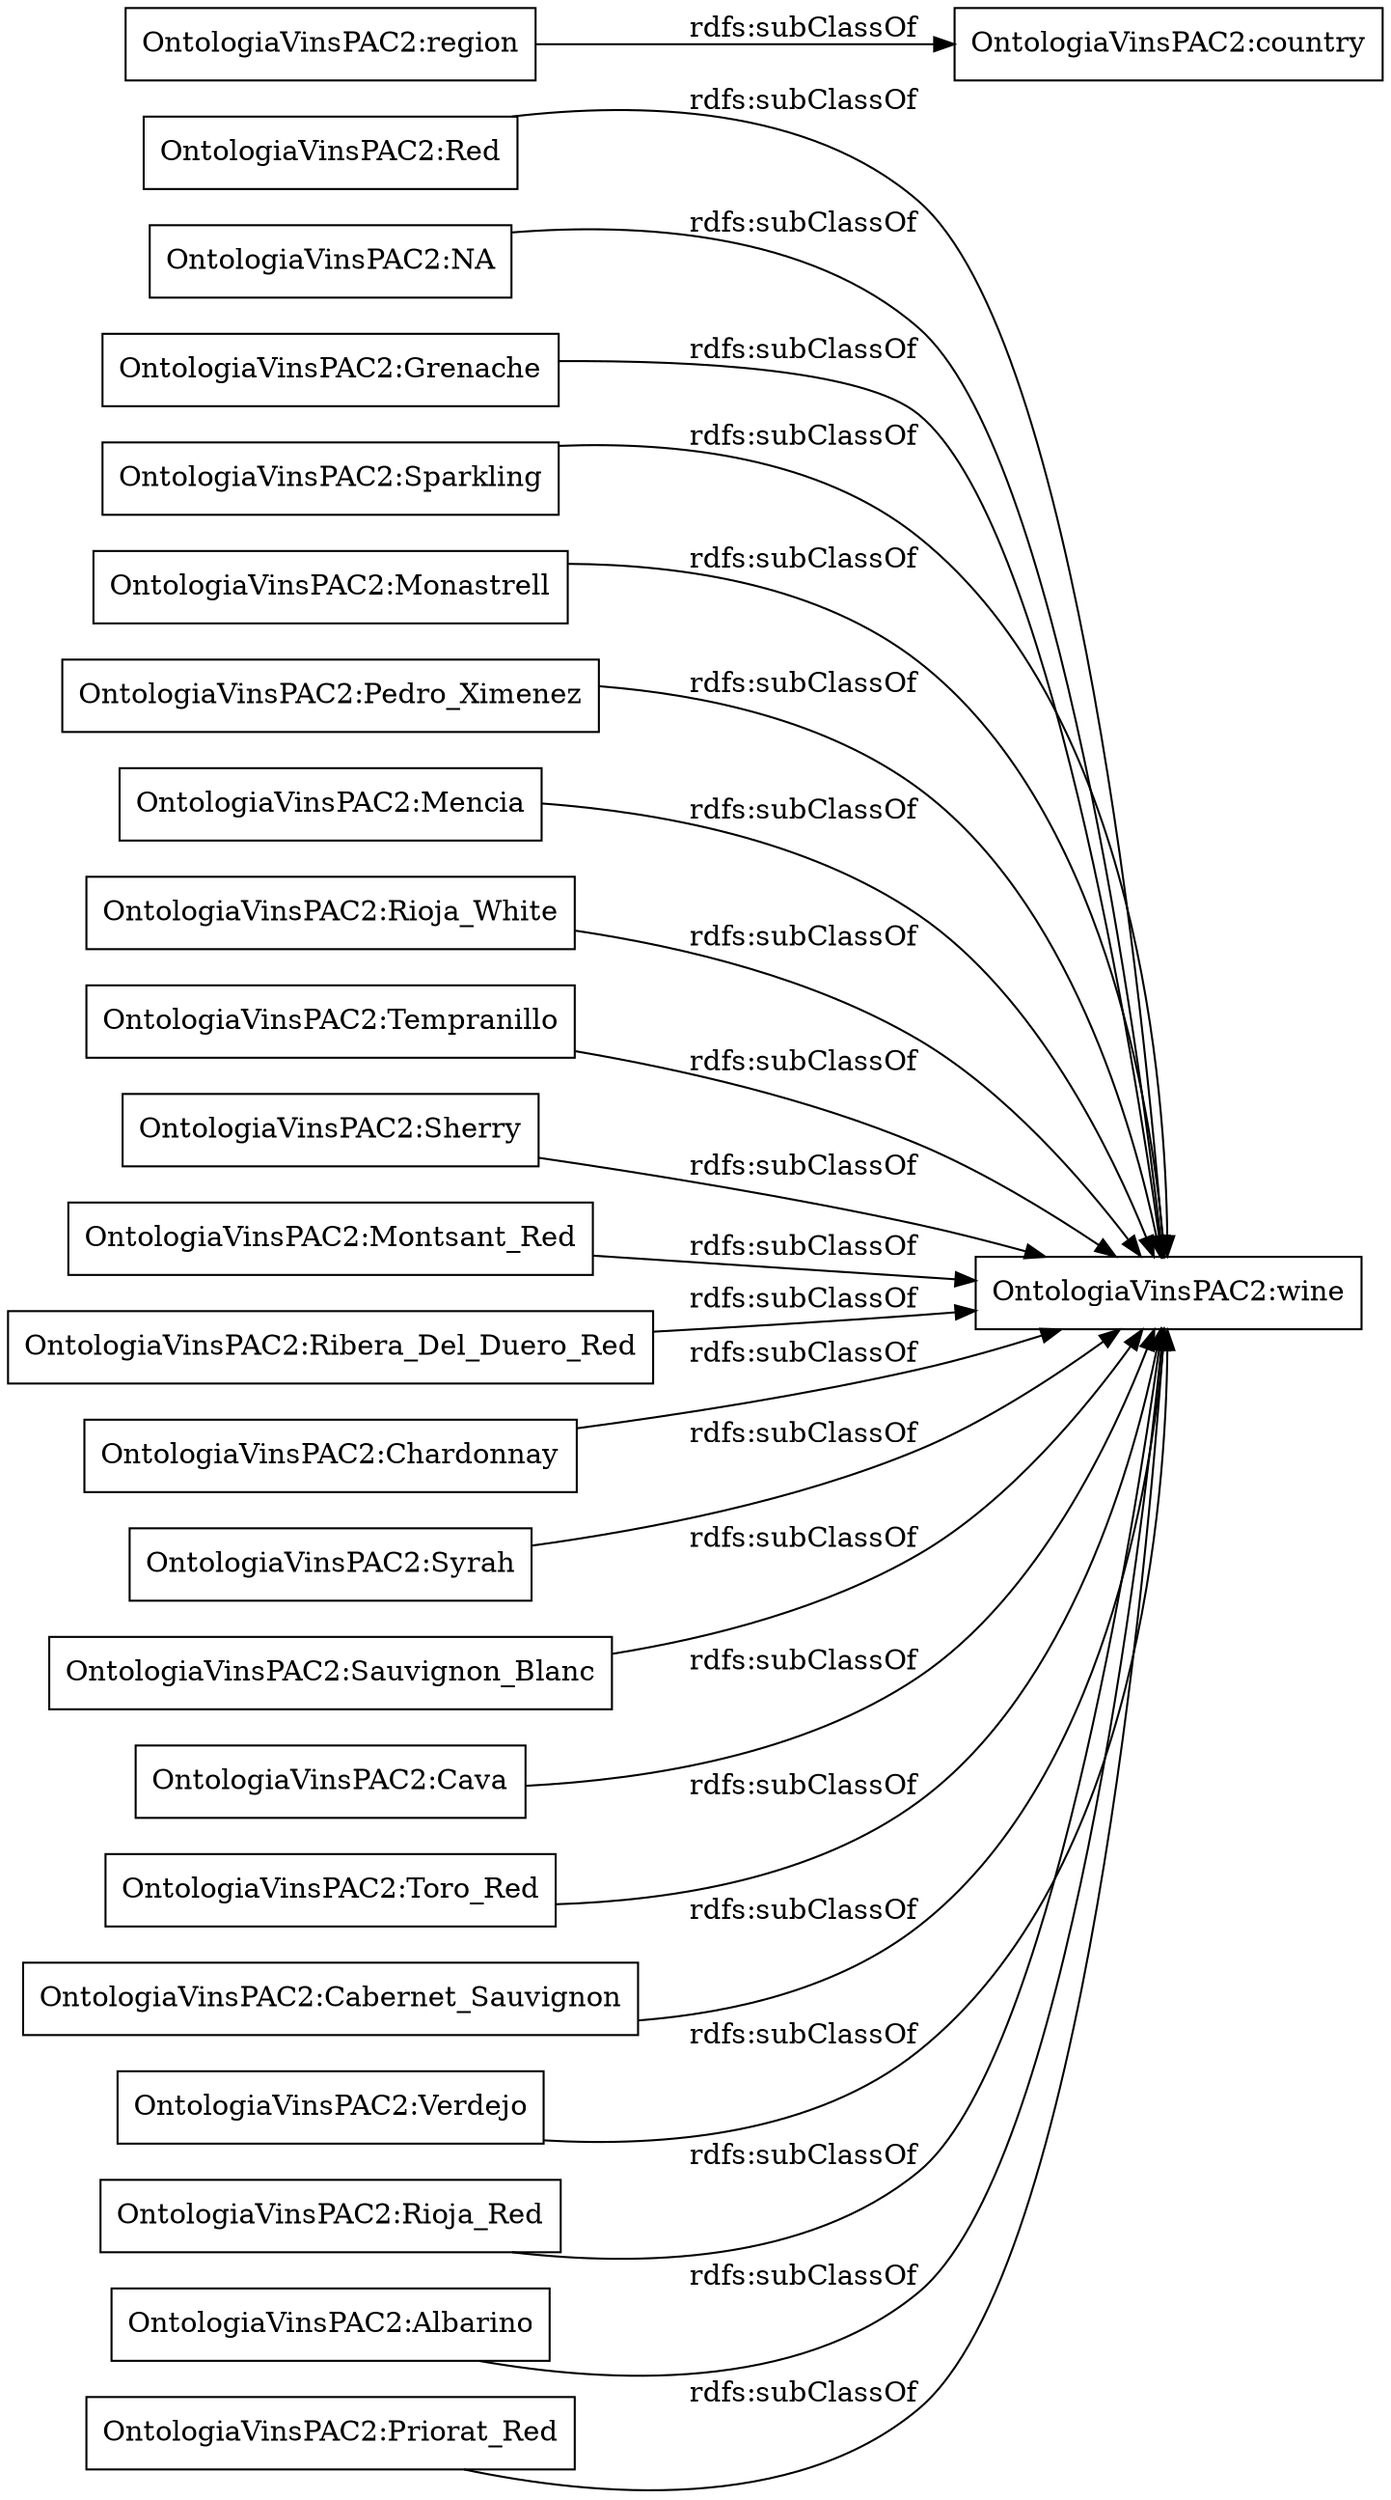 digraph ar2dtool_diagram { 
rankdir=LR;
size="1000"
node [shape = rectangle, color="black"]; "OntologiaVinsPAC2:Red" "OntologiaVinsPAC2:NA" "OntologiaVinsPAC2:Grenache" "OntologiaVinsPAC2:country" "OntologiaVinsPAC2:Sparkling" "OntologiaVinsPAC2:Monastrell" "OntologiaVinsPAC2:Pedro_Ximenez" "OntologiaVinsPAC2:Mencia" "OntologiaVinsPAC2:Rioja_White" "OntologiaVinsPAC2:Tempranillo" "OntologiaVinsPAC2:Sherry" "OntologiaVinsPAC2:Montsant_Red" "OntologiaVinsPAC2:Ribera_Del_Duero_Red" "OntologiaVinsPAC2:Chardonnay" "OntologiaVinsPAC2:Syrah" "OntologiaVinsPAC2:region" "OntologiaVinsPAC2:Sauvignon_Blanc" "OntologiaVinsPAC2:Cava" "OntologiaVinsPAC2:Toro_Red" "OntologiaVinsPAC2:Cabernet_Sauvignon" "OntologiaVinsPAC2:Verdejo" "OntologiaVinsPAC2:wine" "OntologiaVinsPAC2:Rioja_Red" "OntologiaVinsPAC2:Albarino" "OntologiaVinsPAC2:Priorat_Red" ; /*classes style*/
	"OntologiaVinsPAC2:Syrah" -> "OntologiaVinsPAC2:wine" [ label = "rdfs:subClassOf" ];
	"OntologiaVinsPAC2:Tempranillo" -> "OntologiaVinsPAC2:wine" [ label = "rdfs:subClassOf" ];
	"OntologiaVinsPAC2:Montsant_Red" -> "OntologiaVinsPAC2:wine" [ label = "rdfs:subClassOf" ];
	"OntologiaVinsPAC2:Mencia" -> "OntologiaVinsPAC2:wine" [ label = "rdfs:subClassOf" ];
	"OntologiaVinsPAC2:Cava" -> "OntologiaVinsPAC2:wine" [ label = "rdfs:subClassOf" ];
	"OntologiaVinsPAC2:Rioja_Red" -> "OntologiaVinsPAC2:wine" [ label = "rdfs:subClassOf" ];
	"OntologiaVinsPAC2:Priorat_Red" -> "OntologiaVinsPAC2:wine" [ label = "rdfs:subClassOf" ];
	"OntologiaVinsPAC2:region" -> "OntologiaVinsPAC2:country" [ label = "rdfs:subClassOf" ];
	"OntologiaVinsPAC2:Rioja_White" -> "OntologiaVinsPAC2:wine" [ label = "rdfs:subClassOf" ];
	"OntologiaVinsPAC2:Sparkling" -> "OntologiaVinsPAC2:wine" [ label = "rdfs:subClassOf" ];
	"OntologiaVinsPAC2:Monastrell" -> "OntologiaVinsPAC2:wine" [ label = "rdfs:subClassOf" ];
	"OntologiaVinsPAC2:Red" -> "OntologiaVinsPAC2:wine" [ label = "rdfs:subClassOf" ];
	"OntologiaVinsPAC2:Albarino" -> "OntologiaVinsPAC2:wine" [ label = "rdfs:subClassOf" ];
	"OntologiaVinsPAC2:Chardonnay" -> "OntologiaVinsPAC2:wine" [ label = "rdfs:subClassOf" ];
	"OntologiaVinsPAC2:Verdejo" -> "OntologiaVinsPAC2:wine" [ label = "rdfs:subClassOf" ];
	"OntologiaVinsPAC2:Grenache" -> "OntologiaVinsPAC2:wine" [ label = "rdfs:subClassOf" ];
	"OntologiaVinsPAC2:Sauvignon_Blanc" -> "OntologiaVinsPAC2:wine" [ label = "rdfs:subClassOf" ];
	"OntologiaVinsPAC2:Toro_Red" -> "OntologiaVinsPAC2:wine" [ label = "rdfs:subClassOf" ];
	"OntologiaVinsPAC2:Cabernet_Sauvignon" -> "OntologiaVinsPAC2:wine" [ label = "rdfs:subClassOf" ];
	"OntologiaVinsPAC2:NA" -> "OntologiaVinsPAC2:wine" [ label = "rdfs:subClassOf" ];
	"OntologiaVinsPAC2:Ribera_Del_Duero_Red" -> "OntologiaVinsPAC2:wine" [ label = "rdfs:subClassOf" ];
	"OntologiaVinsPAC2:Pedro_Ximenez" -> "OntologiaVinsPAC2:wine" [ label = "rdfs:subClassOf" ];
	"OntologiaVinsPAC2:Sherry" -> "OntologiaVinsPAC2:wine" [ label = "rdfs:subClassOf" ];

}
